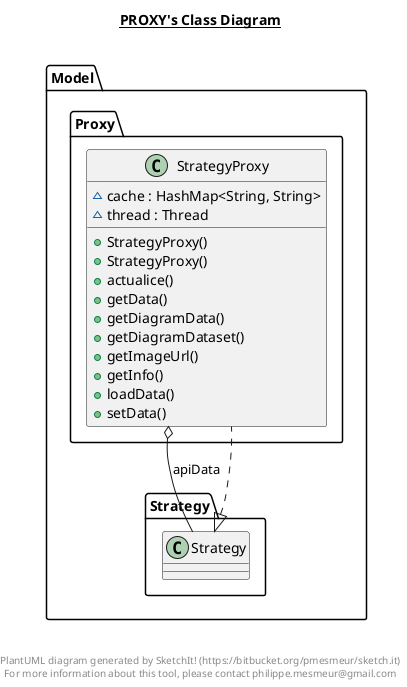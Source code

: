 @startuml

title __PROXY's Class Diagram__\n



        class Model.Proxy.StrategyProxy {
            ~ cache : HashMap<String, String>
            ~ thread : Thread
            + StrategyProxy()
            + StrategyProxy()
            + actualice()
            + getData()
            + getDiagramData()
            + getDiagramDataset()
            + getImageUrl()
            + getInfo()
            + loadData()
            + setData()
        }



  

  Model.Proxy.StrategyProxy .up.|> Model.Strategy.Strategy
  Model.Proxy.StrategyProxy o-- Model.Strategy.Strategy : apiData


right footer


PlantUML diagram generated by SketchIt! (https://bitbucket.org/pmesmeur/sketch.it)
For more information about this tool, please contact philippe.mesmeur@gmail.com
endfooter

@enduml

